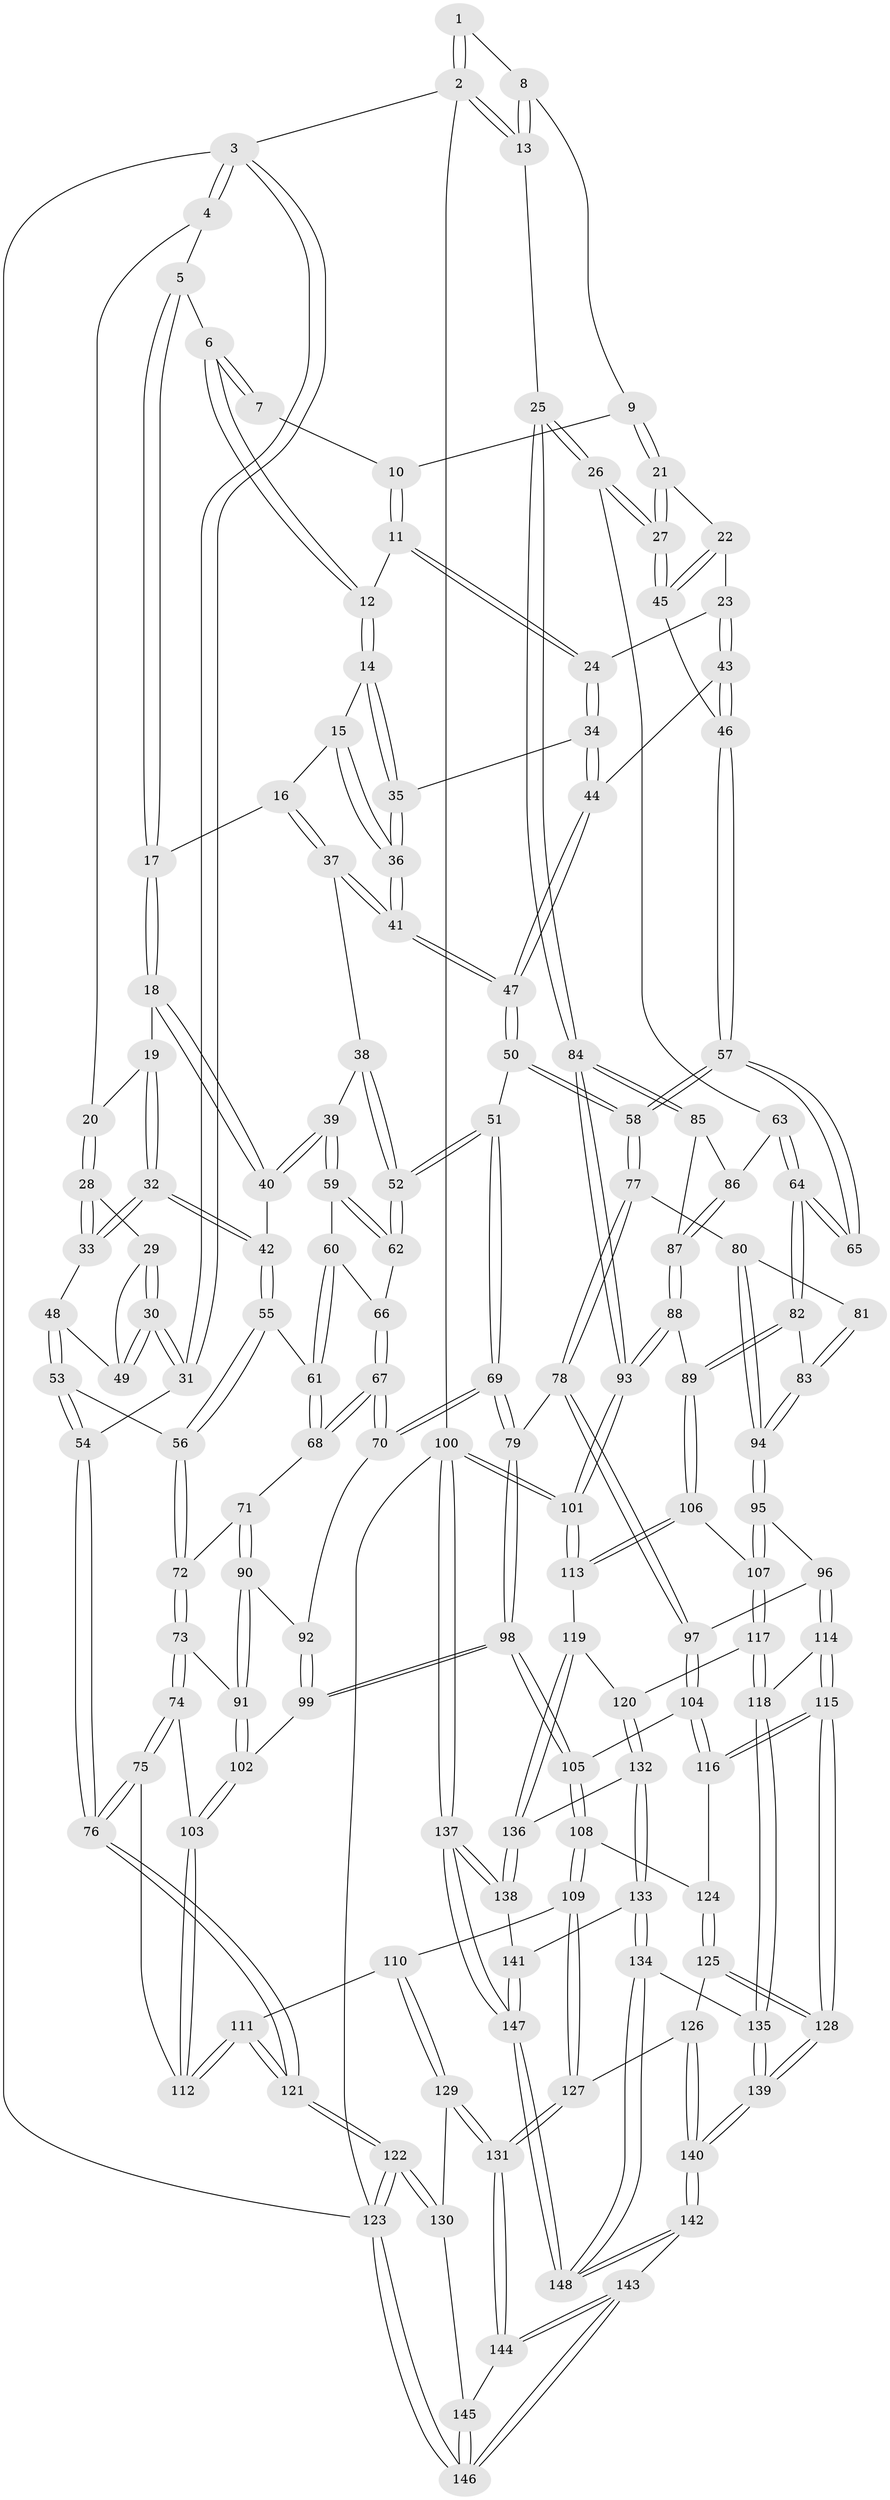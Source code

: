 // Generated by graph-tools (version 1.1) at 2025/03/03/09/25 03:03:13]
// undirected, 148 vertices, 367 edges
graph export_dot {
graph [start="1"]
  node [color=gray90,style=filled];
  1 [pos="+0.9275702134702105+0"];
  2 [pos="+1+0"];
  3 [pos="+0+0"];
  4 [pos="+0.021193901363741028+0"];
  5 [pos="+0.4973184986415619+0"];
  6 [pos="+0.5430378646439847+0"];
  7 [pos="+0.6723055572757806+0"];
  8 [pos="+0.8816083546995513+0.007344567311371505"];
  9 [pos="+0.8700910832375346+0.03691885996502065"];
  10 [pos="+0.7671181814351221+0.036390004928094674"];
  11 [pos="+0.7312236676574417+0.08384577290430188"];
  12 [pos="+0.6536062757721672+0.04665605834398466"];
  13 [pos="+1+0.19746239681804556"];
  14 [pos="+0.6358420648983282+0.09801669164793908"];
  15 [pos="+0.5905910496806487+0.13011255238122352"];
  16 [pos="+0.49381593611983954+0.10335999872552973"];
  17 [pos="+0.4510470781183294+0.020424295099299328"];
  18 [pos="+0.35357348449107623+0.1077692595082925"];
  19 [pos="+0.19725497709161663+0.023501148158752993"];
  20 [pos="+0.09061521361410733+0"];
  21 [pos="+0.8710366790645108+0.12097079314732592"];
  22 [pos="+0.7702747930955798+0.13891664365054027"];
  23 [pos="+0.7575978303202777+0.13709083725879664"];
  24 [pos="+0.7570153260282751+0.1368636909350124"];
  25 [pos="+1+0.24663022034169646"];
  26 [pos="+1+0.2521966352387503"];
  27 [pos="+0.9697316207426854+0.22518822914851447"];
  28 [pos="+0.08015291036654583+0.1416284454257701"];
  29 [pos="+0.05599382235798136+0.1560869776122476"];
  30 [pos="+0+0.20274475583751803"];
  31 [pos="+0+0.2191314722562288"];
  32 [pos="+0.21358687546009242+0.20925859262395252"];
  33 [pos="+0.13241234265546845+0.18386816863564345"];
  34 [pos="+0.7053094037756594+0.16708520658685214"];
  35 [pos="+0.6642385255215435+0.14929312863190203"];
  36 [pos="+0.6050177871109943+0.19736702623750182"];
  37 [pos="+0.49455578006943424+0.13628863236728306"];
  38 [pos="+0.47189210527934106+0.186931499707399"];
  39 [pos="+0.32981231647017484+0.22733613153068521"];
  40 [pos="+0.31641508147238806+0.21454199683873923"];
  41 [pos="+0.5952270363962896+0.24723369602330045"];
  42 [pos="+0.22493431373341682+0.2212264518783858"];
  43 [pos="+0.7483457516140185+0.26000721550526906"];
  44 [pos="+0.6840806838968051+0.23056961003511411"];
  45 [pos="+0.8091340031869064+0.26284425208774703"];
  46 [pos="+0.7751860496518335+0.2855709665610998"];
  47 [pos="+0.59893953453567+0.2685898255759826"];
  48 [pos="+0.06642226015391925+0.26275004554561837"];
  49 [pos="+0.06506063513459638+0.26168662838036705"];
  50 [pos="+0.5663666460513438+0.3479815444260498"];
  51 [pos="+0.5246019253885976+0.3435182450946461"];
  52 [pos="+0.5129262629275269+0.33683858582239135"];
  53 [pos="+0.10121374776439551+0.3621908834658115"];
  54 [pos="+0+0.48337229976052365"];
  55 [pos="+0.17169408622498614+0.3319499673792605"];
  56 [pos="+0.12470574865054866+0.36219986655540004"];
  57 [pos="+0.7583889958757954+0.35064127138538853"];
  58 [pos="+0.6061390064521238+0.39229843383553836"];
  59 [pos="+0.34925409931587104+0.2600835026071981"];
  60 [pos="+0.3072801706488417+0.3454060620881359"];
  61 [pos="+0.2706284110585622+0.38703718772109363"];
  62 [pos="+0.42117514838409903+0.3154722124709394"];
  63 [pos="+0.8737776870102614+0.40742940039437814"];
  64 [pos="+0.8528824350370948+0.41561222641868556"];
  65 [pos="+0.8298116161306092+0.4095009428274379"];
  66 [pos="+0.3651868486720217+0.39221004822432165"];
  67 [pos="+0.3416211946497955+0.45080194315950417"];
  68 [pos="+0.29085600858926397+0.4339429304149449"];
  69 [pos="+0.3937572565615944+0.5023237837000747"];
  70 [pos="+0.3759691861935459+0.49133255530578707"];
  71 [pos="+0.251032700630165+0.4652889226039733"];
  72 [pos="+0.16963467870866009+0.45516850289411365"];
  73 [pos="+0.14868232305580595+0.5405286098000466"];
  74 [pos="+0.13621512590708626+0.549621538941666"];
  75 [pos="+0+0.578100172737229"];
  76 [pos="+0+0.5752821404410088"];
  77 [pos="+0.6075828332221272+0.4022797859797291"];
  78 [pos="+0.5078164088800192+0.5514867700642777"];
  79 [pos="+0.40996373121118773+0.5385965614228893"];
  80 [pos="+0.6299455561615475+0.436313214031634"];
  81 [pos="+0.7740938057309403+0.4612061129194488"];
  82 [pos="+0.8519730303024947+0.5553200079072456"];
  83 [pos="+0.7462367729653963+0.539054763185335"];
  84 [pos="+1+0.39527337587350353"];
  85 [pos="+1+0.4476730800472759"];
  86 [pos="+0.9218220730593571+0.4544816520113647"];
  87 [pos="+0.9409212846777117+0.48610135322175607"];
  88 [pos="+0.9501360054610043+0.5571502682381441"];
  89 [pos="+0.8741954771654337+0.5835207756999972"];
  90 [pos="+0.24791209418515495+0.5393779103299233"];
  91 [pos="+0.2393164480807907+0.5531535657140839"];
  92 [pos="+0.3037798243624044+0.5262626558411171"];
  93 [pos="+1+0.5870028755392319"];
  94 [pos="+0.6855599573081306+0.55940757422681"];
  95 [pos="+0.6758678476180446+0.5927402783736645"];
  96 [pos="+0.6629736018359171+0.5999596949508497"];
  97 [pos="+0.5497752953508077+0.6142131419668168"];
  98 [pos="+0.37421061402492306+0.6234181253893406"];
  99 [pos="+0.30634094437937653+0.6040753946447894"];
  100 [pos="+1+1"];
  101 [pos="+1+0.7887789999252541"];
  102 [pos="+0.257734430580024+0.5965130240043071"];
  103 [pos="+0.19842091873453604+0.6918008830745161"];
  104 [pos="+0.5246696629265626+0.6749601673466955"];
  105 [pos="+0.3837439722253448+0.6839263535771454"];
  106 [pos="+0.8650307456599885+0.6310133653077719"];
  107 [pos="+0.7362236513243956+0.657461505482928"];
  108 [pos="+0.35804278756708047+0.7404376123679939"];
  109 [pos="+0.2956236577855315+0.7608935935228166"];
  110 [pos="+0.21711398863303935+0.7469872791758503"];
  111 [pos="+0.2067730570135468+0.7292924664660336"];
  112 [pos="+0.19753875830622425+0.698135634847754"];
  113 [pos="+0.9074922897957285+0.7351731469060464"];
  114 [pos="+0.6081872169719871+0.7902994407544477"];
  115 [pos="+0.5898964038782459+0.7924844716843215"];
  116 [pos="+0.5626971319068411+0.7551416715768338"];
  117 [pos="+0.7362645261339124+0.7704378103497889"];
  118 [pos="+0.6436120058130417+0.7976195267272765"];
  119 [pos="+0.8411159730758758+0.7904032132892597"];
  120 [pos="+0.7709125478780136+0.7858362852805996"];
  121 [pos="+0+0.7343437522951362"];
  122 [pos="+0+0.7876070364628297"];
  123 [pos="+0+1"];
  124 [pos="+0.36784220664245443+0.7504035524586606"];
  125 [pos="+0.4123420408704284+0.8121549781649432"];
  126 [pos="+0.3817353477098789+0.8857690981891049"];
  127 [pos="+0.3002209260473061+0.8918328820064009"];
  128 [pos="+0.5286446999952761+0.8640970392127479"];
  129 [pos="+0.1376731131121378+0.8584141639723404"];
  130 [pos="+0.12927477981378058+0.8638231789016985"];
  131 [pos="+0.28480593866216836+0.9222797515214135"];
  132 [pos="+0.7531708689719488+0.8854374607147384"];
  133 [pos="+0.7373371121109064+0.9368946083485226"];
  134 [pos="+0.7175648759372766+0.9462661940330384"];
  135 [pos="+0.6927259671565186+0.9265431053550831"];
  136 [pos="+0.8599558673959626+0.8775523415841949"];
  137 [pos="+1+1"];
  138 [pos="+0.8725894386966719+0.9228754024482195"];
  139 [pos="+0.5218654328766613+0.9556140883592037"];
  140 [pos="+0.47358046722248376+1"];
  141 [pos="+0.7496837100166481+0.937569429522558"];
  142 [pos="+0.454378668786471+1"];
  143 [pos="+0.3738877044440564+1"];
  144 [pos="+0.29686159887957164+1"];
  145 [pos="+0.13550248371350138+0.9235497496323359"];
  146 [pos="+0+1"];
  147 [pos="+1+1"];
  148 [pos="+0.6706522860491074+1"];
  1 -- 2;
  1 -- 2;
  1 -- 8;
  2 -- 3;
  2 -- 13;
  2 -- 13;
  2 -- 100;
  3 -- 4;
  3 -- 4;
  3 -- 31;
  3 -- 31;
  3 -- 123;
  4 -- 5;
  4 -- 20;
  5 -- 6;
  5 -- 17;
  5 -- 17;
  6 -- 7;
  6 -- 7;
  6 -- 12;
  6 -- 12;
  7 -- 10;
  8 -- 9;
  8 -- 13;
  8 -- 13;
  9 -- 10;
  9 -- 21;
  9 -- 21;
  10 -- 11;
  10 -- 11;
  11 -- 12;
  11 -- 24;
  11 -- 24;
  12 -- 14;
  12 -- 14;
  13 -- 25;
  14 -- 15;
  14 -- 35;
  14 -- 35;
  15 -- 16;
  15 -- 36;
  15 -- 36;
  16 -- 17;
  16 -- 37;
  16 -- 37;
  17 -- 18;
  17 -- 18;
  18 -- 19;
  18 -- 40;
  18 -- 40;
  19 -- 20;
  19 -- 32;
  19 -- 32;
  20 -- 28;
  20 -- 28;
  21 -- 22;
  21 -- 27;
  21 -- 27;
  22 -- 23;
  22 -- 45;
  22 -- 45;
  23 -- 24;
  23 -- 43;
  23 -- 43;
  24 -- 34;
  24 -- 34;
  25 -- 26;
  25 -- 26;
  25 -- 84;
  25 -- 84;
  26 -- 27;
  26 -- 27;
  26 -- 63;
  27 -- 45;
  27 -- 45;
  28 -- 29;
  28 -- 33;
  28 -- 33;
  29 -- 30;
  29 -- 30;
  29 -- 49;
  30 -- 31;
  30 -- 31;
  30 -- 49;
  30 -- 49;
  31 -- 54;
  32 -- 33;
  32 -- 33;
  32 -- 42;
  32 -- 42;
  33 -- 48;
  34 -- 35;
  34 -- 44;
  34 -- 44;
  35 -- 36;
  35 -- 36;
  36 -- 41;
  36 -- 41;
  37 -- 38;
  37 -- 41;
  37 -- 41;
  38 -- 39;
  38 -- 52;
  38 -- 52;
  39 -- 40;
  39 -- 40;
  39 -- 59;
  39 -- 59;
  40 -- 42;
  41 -- 47;
  41 -- 47;
  42 -- 55;
  42 -- 55;
  43 -- 44;
  43 -- 46;
  43 -- 46;
  44 -- 47;
  44 -- 47;
  45 -- 46;
  46 -- 57;
  46 -- 57;
  47 -- 50;
  47 -- 50;
  48 -- 49;
  48 -- 53;
  48 -- 53;
  50 -- 51;
  50 -- 58;
  50 -- 58;
  51 -- 52;
  51 -- 52;
  51 -- 69;
  51 -- 69;
  52 -- 62;
  52 -- 62;
  53 -- 54;
  53 -- 54;
  53 -- 56;
  54 -- 76;
  54 -- 76;
  55 -- 56;
  55 -- 56;
  55 -- 61;
  56 -- 72;
  56 -- 72;
  57 -- 58;
  57 -- 58;
  57 -- 65;
  57 -- 65;
  58 -- 77;
  58 -- 77;
  59 -- 60;
  59 -- 62;
  59 -- 62;
  60 -- 61;
  60 -- 61;
  60 -- 66;
  61 -- 68;
  61 -- 68;
  62 -- 66;
  63 -- 64;
  63 -- 64;
  63 -- 86;
  64 -- 65;
  64 -- 65;
  64 -- 82;
  64 -- 82;
  66 -- 67;
  66 -- 67;
  67 -- 68;
  67 -- 68;
  67 -- 70;
  67 -- 70;
  68 -- 71;
  69 -- 70;
  69 -- 70;
  69 -- 79;
  69 -- 79;
  70 -- 92;
  71 -- 72;
  71 -- 90;
  71 -- 90;
  72 -- 73;
  72 -- 73;
  73 -- 74;
  73 -- 74;
  73 -- 91;
  74 -- 75;
  74 -- 75;
  74 -- 103;
  75 -- 76;
  75 -- 76;
  75 -- 112;
  76 -- 121;
  76 -- 121;
  77 -- 78;
  77 -- 78;
  77 -- 80;
  78 -- 79;
  78 -- 97;
  78 -- 97;
  79 -- 98;
  79 -- 98;
  80 -- 81;
  80 -- 94;
  80 -- 94;
  81 -- 83;
  81 -- 83;
  82 -- 83;
  82 -- 89;
  82 -- 89;
  83 -- 94;
  83 -- 94;
  84 -- 85;
  84 -- 85;
  84 -- 93;
  84 -- 93;
  85 -- 86;
  85 -- 87;
  86 -- 87;
  86 -- 87;
  87 -- 88;
  87 -- 88;
  88 -- 89;
  88 -- 93;
  88 -- 93;
  89 -- 106;
  89 -- 106;
  90 -- 91;
  90 -- 91;
  90 -- 92;
  91 -- 102;
  91 -- 102;
  92 -- 99;
  92 -- 99;
  93 -- 101;
  93 -- 101;
  94 -- 95;
  94 -- 95;
  95 -- 96;
  95 -- 107;
  95 -- 107;
  96 -- 97;
  96 -- 114;
  96 -- 114;
  97 -- 104;
  97 -- 104;
  98 -- 99;
  98 -- 99;
  98 -- 105;
  98 -- 105;
  99 -- 102;
  100 -- 101;
  100 -- 101;
  100 -- 137;
  100 -- 137;
  100 -- 123;
  101 -- 113;
  101 -- 113;
  102 -- 103;
  102 -- 103;
  103 -- 112;
  103 -- 112;
  104 -- 105;
  104 -- 116;
  104 -- 116;
  105 -- 108;
  105 -- 108;
  106 -- 107;
  106 -- 113;
  106 -- 113;
  107 -- 117;
  107 -- 117;
  108 -- 109;
  108 -- 109;
  108 -- 124;
  109 -- 110;
  109 -- 127;
  109 -- 127;
  110 -- 111;
  110 -- 129;
  110 -- 129;
  111 -- 112;
  111 -- 112;
  111 -- 121;
  111 -- 121;
  113 -- 119;
  114 -- 115;
  114 -- 115;
  114 -- 118;
  115 -- 116;
  115 -- 116;
  115 -- 128;
  115 -- 128;
  116 -- 124;
  117 -- 118;
  117 -- 118;
  117 -- 120;
  118 -- 135;
  118 -- 135;
  119 -- 120;
  119 -- 136;
  119 -- 136;
  120 -- 132;
  120 -- 132;
  121 -- 122;
  121 -- 122;
  122 -- 123;
  122 -- 123;
  122 -- 130;
  122 -- 130;
  123 -- 146;
  123 -- 146;
  124 -- 125;
  124 -- 125;
  125 -- 126;
  125 -- 128;
  125 -- 128;
  126 -- 127;
  126 -- 140;
  126 -- 140;
  127 -- 131;
  127 -- 131;
  128 -- 139;
  128 -- 139;
  129 -- 130;
  129 -- 131;
  129 -- 131;
  130 -- 145;
  131 -- 144;
  131 -- 144;
  132 -- 133;
  132 -- 133;
  132 -- 136;
  133 -- 134;
  133 -- 134;
  133 -- 141;
  134 -- 135;
  134 -- 148;
  134 -- 148;
  135 -- 139;
  135 -- 139;
  136 -- 138;
  136 -- 138;
  137 -- 138;
  137 -- 138;
  137 -- 147;
  137 -- 147;
  138 -- 141;
  139 -- 140;
  139 -- 140;
  140 -- 142;
  140 -- 142;
  141 -- 147;
  141 -- 147;
  142 -- 143;
  142 -- 148;
  142 -- 148;
  143 -- 144;
  143 -- 144;
  143 -- 146;
  143 -- 146;
  144 -- 145;
  145 -- 146;
  145 -- 146;
  147 -- 148;
  147 -- 148;
}
